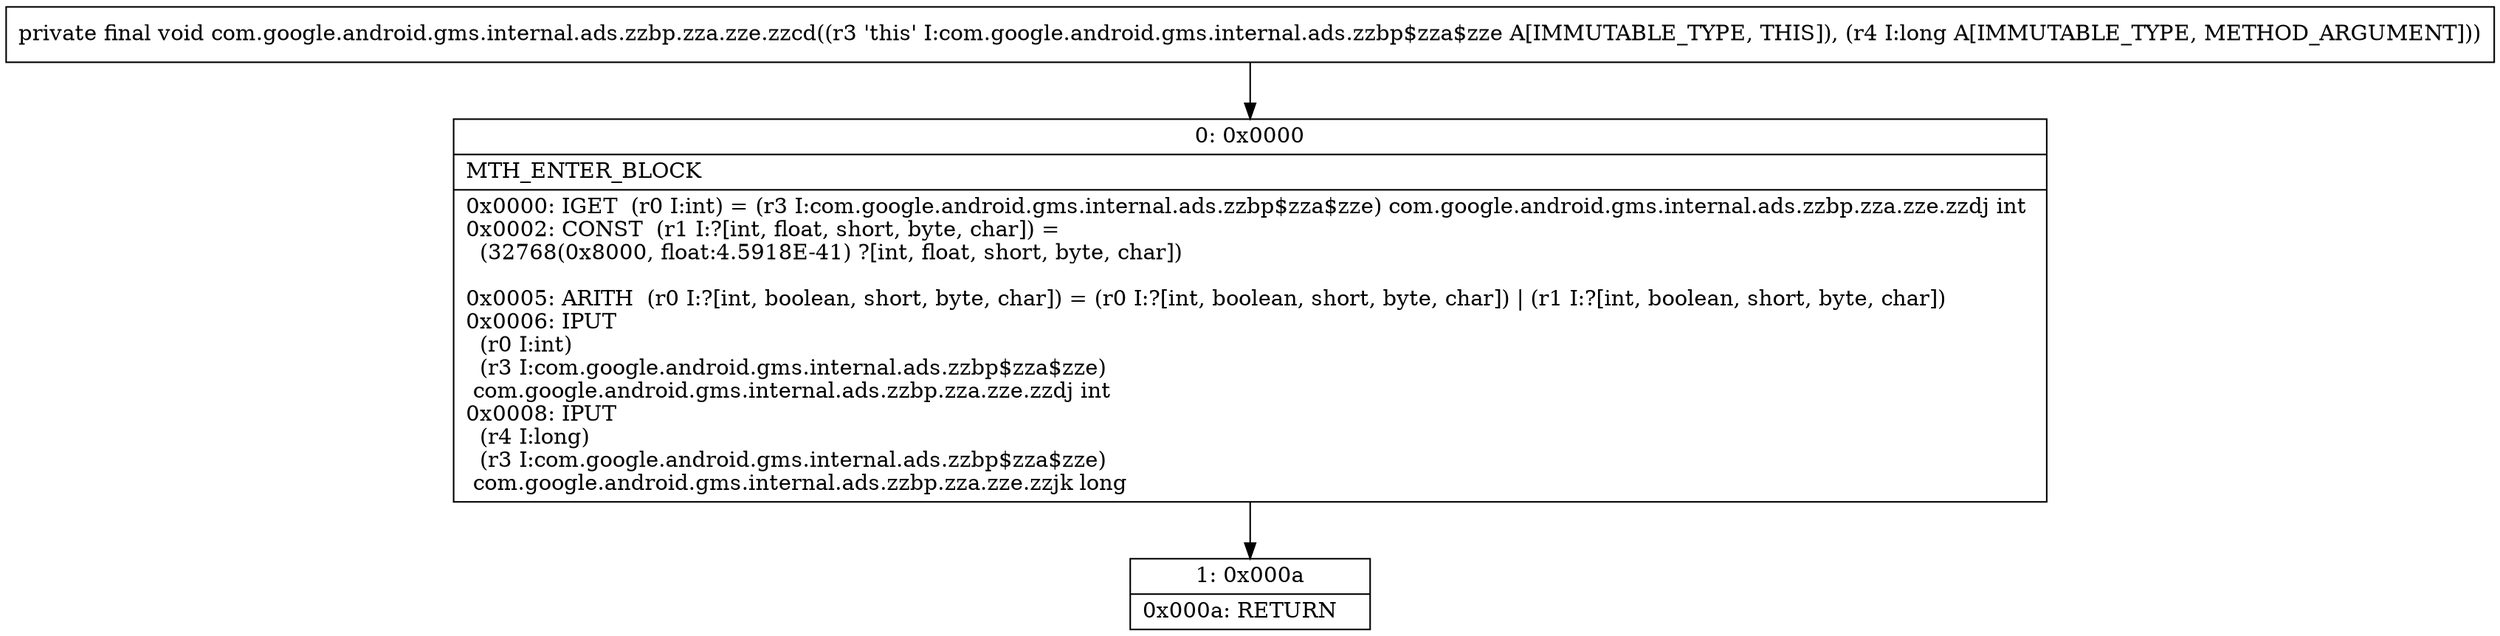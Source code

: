 digraph "CFG forcom.google.android.gms.internal.ads.zzbp.zza.zze.zzcd(J)V" {
Node_0 [shape=record,label="{0\:\ 0x0000|MTH_ENTER_BLOCK\l|0x0000: IGET  (r0 I:int) = (r3 I:com.google.android.gms.internal.ads.zzbp$zza$zze) com.google.android.gms.internal.ads.zzbp.zza.zze.zzdj int \l0x0002: CONST  (r1 I:?[int, float, short, byte, char]) = \l  (32768(0x8000, float:4.5918E\-41) ?[int, float, short, byte, char])\l \l0x0005: ARITH  (r0 I:?[int, boolean, short, byte, char]) = (r0 I:?[int, boolean, short, byte, char]) \| (r1 I:?[int, boolean, short, byte, char]) \l0x0006: IPUT  \l  (r0 I:int)\l  (r3 I:com.google.android.gms.internal.ads.zzbp$zza$zze)\l com.google.android.gms.internal.ads.zzbp.zza.zze.zzdj int \l0x0008: IPUT  \l  (r4 I:long)\l  (r3 I:com.google.android.gms.internal.ads.zzbp$zza$zze)\l com.google.android.gms.internal.ads.zzbp.zza.zze.zzjk long \l}"];
Node_1 [shape=record,label="{1\:\ 0x000a|0x000a: RETURN   \l}"];
MethodNode[shape=record,label="{private final void com.google.android.gms.internal.ads.zzbp.zza.zze.zzcd((r3 'this' I:com.google.android.gms.internal.ads.zzbp$zza$zze A[IMMUTABLE_TYPE, THIS]), (r4 I:long A[IMMUTABLE_TYPE, METHOD_ARGUMENT])) }"];
MethodNode -> Node_0;
Node_0 -> Node_1;
}

